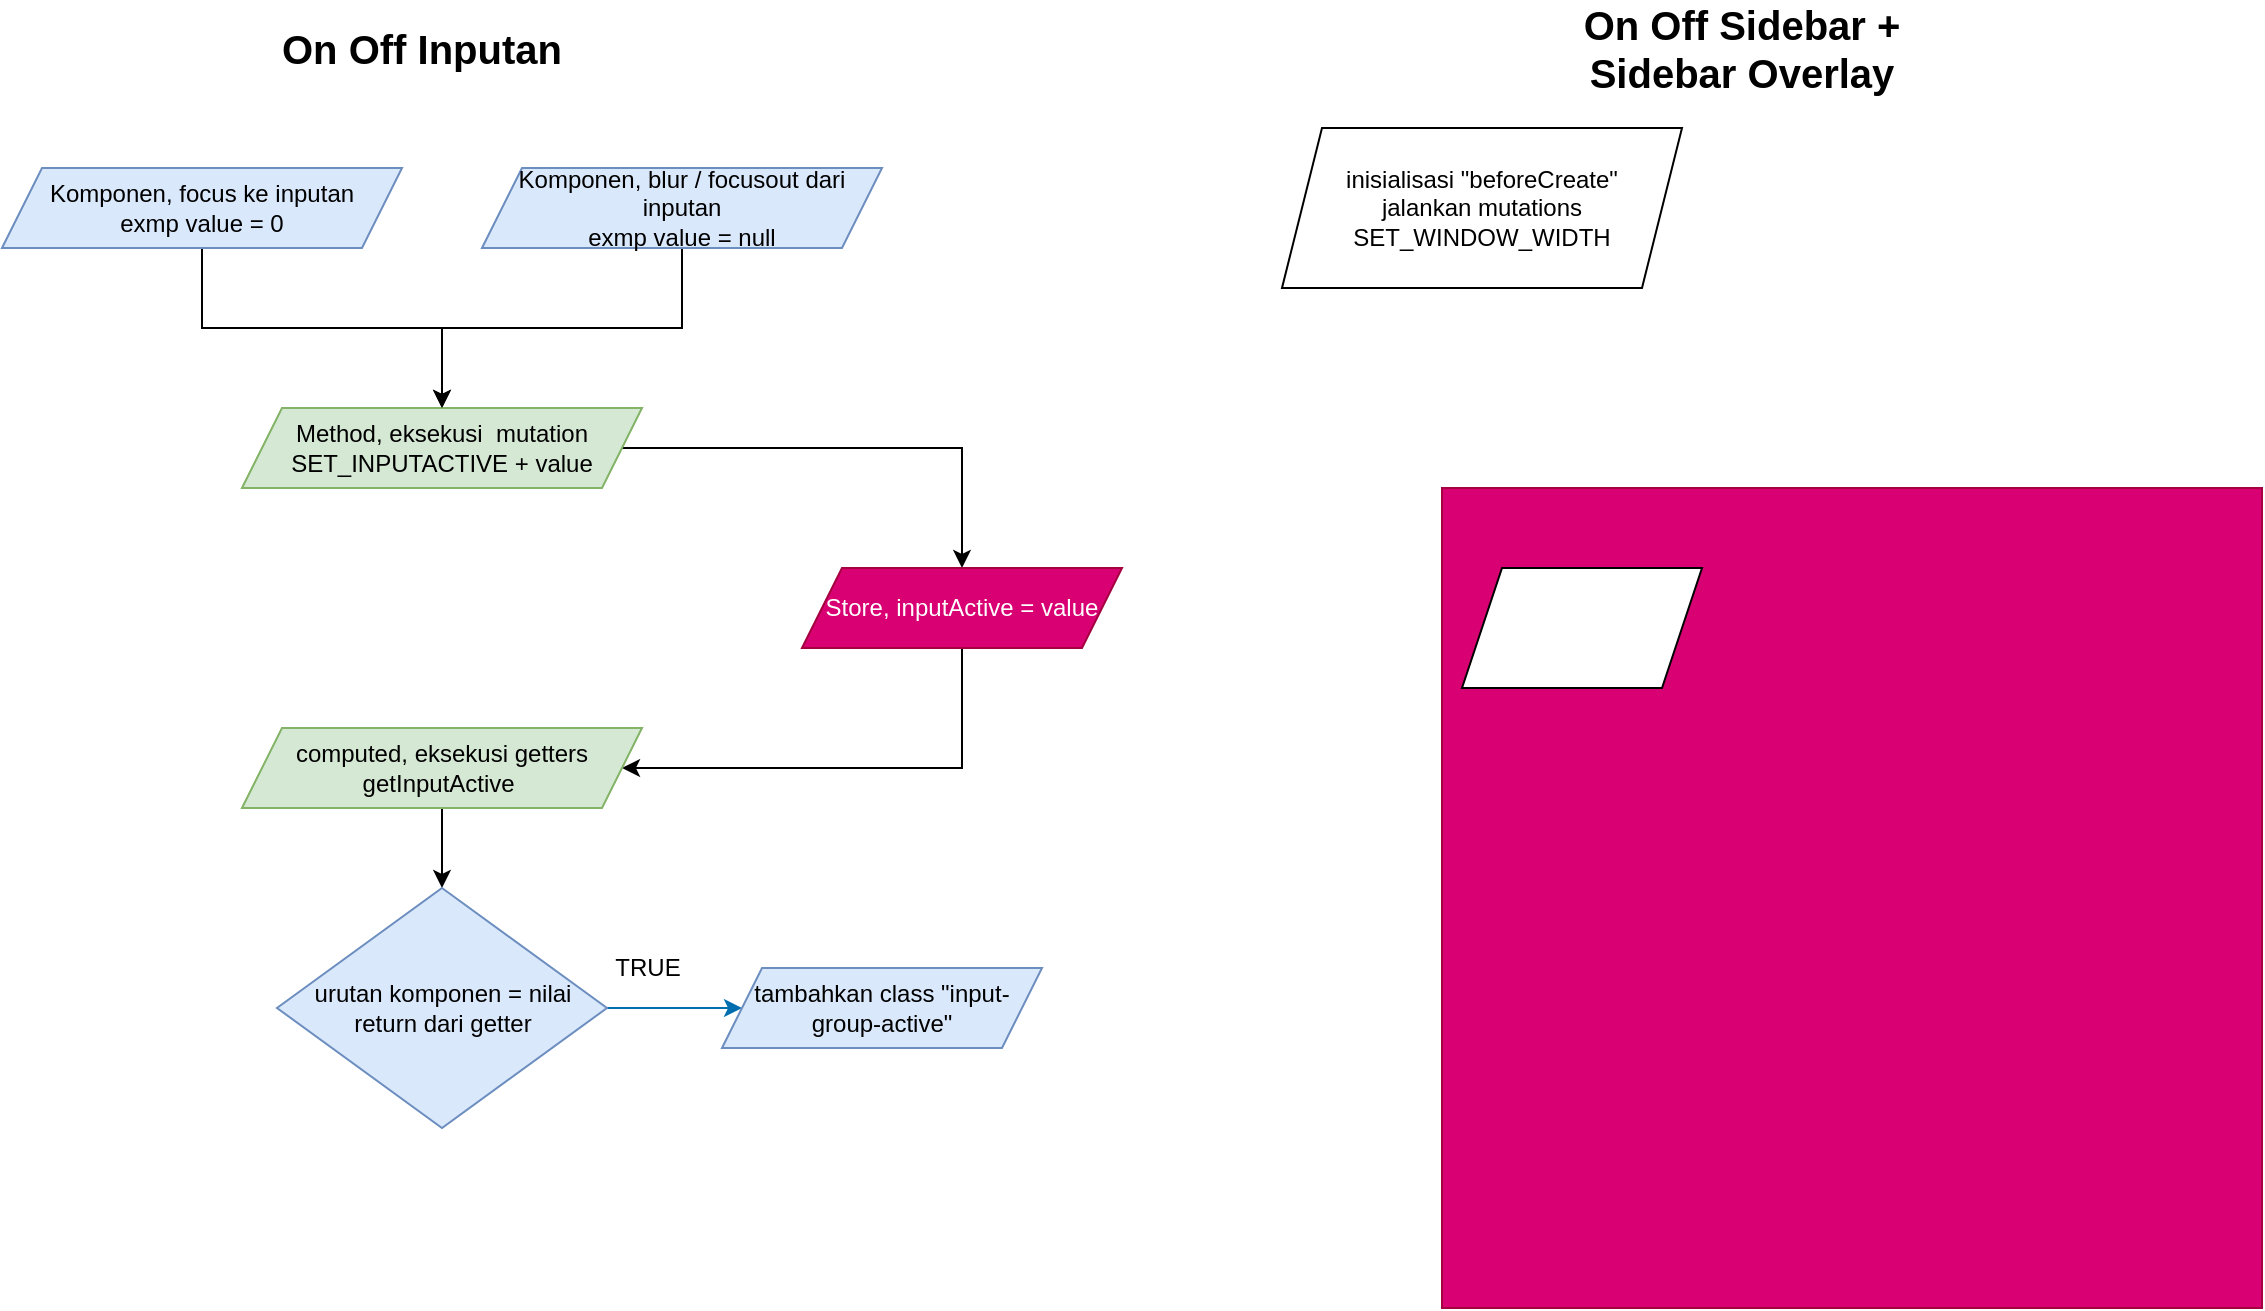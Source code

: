 <mxfile version="14.1.1" type="github">
  <diagram id="C5RBs43oDa-KdzZeNtuy" name="Page-1">
    <mxGraphModel dx="1422" dy="5450" grid="1" gridSize="10" guides="1" tooltips="1" connect="1" arrows="1" fold="1" page="1" pageScale="1" pageWidth="3300" pageHeight="4681" math="0" shadow="0">
      <root>
        <mxCell id="WIyWlLk6GJQsqaUBKTNV-0" />
        <mxCell id="WIyWlLk6GJQsqaUBKTNV-1" parent="WIyWlLk6GJQsqaUBKTNV-0" />
        <mxCell id="5iPoH2m3pFX1gwO1DY5G-3" value="" style="edgeStyle=orthogonalEdgeStyle;rounded=0;orthogonalLoop=1;jettySize=auto;html=1;" edge="1" parent="WIyWlLk6GJQsqaUBKTNV-1" source="5iPoH2m3pFX1gwO1DY5G-0" target="5iPoH2m3pFX1gwO1DY5G-2">
          <mxGeometry relative="1" as="geometry" />
        </mxCell>
        <mxCell id="5iPoH2m3pFX1gwO1DY5G-0" value="Komponen, focus ke inputan&lt;br&gt;exmp value = 0" style="shape=parallelogram;perimeter=parallelogramPerimeter;whiteSpace=wrap;html=1;fixedSize=1;fontFamily=Helvetica;fontSize=12;fontColor=#000000;align=center;strokeColor=#6c8ebf;fillColor=#dae8fc;" vertex="1" parent="WIyWlLk6GJQsqaUBKTNV-1">
          <mxGeometry x="40" y="80" width="200" height="40" as="geometry" />
        </mxCell>
        <mxCell id="5iPoH2m3pFX1gwO1DY5G-6" value="" style="edgeStyle=orthogonalEdgeStyle;rounded=0;orthogonalLoop=1;jettySize=auto;html=1;" edge="1" parent="WIyWlLk6GJQsqaUBKTNV-1" source="5iPoH2m3pFX1gwO1DY5G-2" target="5iPoH2m3pFX1gwO1DY5G-5">
          <mxGeometry relative="1" as="geometry">
            <Array as="points">
              <mxPoint x="520" y="220" />
            </Array>
          </mxGeometry>
        </mxCell>
        <mxCell id="5iPoH2m3pFX1gwO1DY5G-2" value="Method, eksekusi&amp;nbsp; mutation SET_INPUTACTIVE + value" style="shape=parallelogram;perimeter=parallelogramPerimeter;whiteSpace=wrap;html=1;fixedSize=1;fontFamily=Helvetica;fontSize=12;fontColor=#000000;align=center;strokeColor=#82b366;fillColor=#d5e8d4;" vertex="1" parent="WIyWlLk6GJQsqaUBKTNV-1">
          <mxGeometry x="160" y="200" width="200" height="40" as="geometry" />
        </mxCell>
        <mxCell id="5iPoH2m3pFX1gwO1DY5G-4" value="&lt;b&gt;&lt;font style=&quot;font-size: 20px&quot;&gt;On Off Inputan&lt;/font&gt;&lt;/b&gt;" style="text;html=1;strokeColor=none;fillColor=none;align=center;verticalAlign=middle;whiteSpace=wrap;rounded=0;" vertex="1" parent="WIyWlLk6GJQsqaUBKTNV-1">
          <mxGeometry x="150" width="200" height="40" as="geometry" />
        </mxCell>
        <mxCell id="5iPoH2m3pFX1gwO1DY5G-10" style="edgeStyle=orthogonalEdgeStyle;rounded=0;orthogonalLoop=1;jettySize=auto;html=1;exitX=0.5;exitY=1;exitDx=0;exitDy=0;" edge="1" parent="WIyWlLk6GJQsqaUBKTNV-1" source="5iPoH2m3pFX1gwO1DY5G-5" target="5iPoH2m3pFX1gwO1DY5G-9">
          <mxGeometry relative="1" as="geometry">
            <Array as="points">
              <mxPoint x="520" y="380" />
            </Array>
          </mxGeometry>
        </mxCell>
        <mxCell id="5iPoH2m3pFX1gwO1DY5G-5" value="Store, inputActive = value" style="shape=parallelogram;perimeter=parallelogramPerimeter;whiteSpace=wrap;html=1;fixedSize=1;fontFamily=Helvetica;fontSize=12;fontColor=#ffffff;align=center;strokeColor=#A50040;fillColor=#d80073;" vertex="1" parent="WIyWlLk6GJQsqaUBKTNV-1">
          <mxGeometry x="440" y="280" width="160" height="40" as="geometry" />
        </mxCell>
        <mxCell id="5iPoH2m3pFX1gwO1DY5G-8" style="edgeStyle=orthogonalEdgeStyle;rounded=0;orthogonalLoop=1;jettySize=auto;html=1;entryX=0.5;entryY=0;entryDx=0;entryDy=0;" edge="1" parent="WIyWlLk6GJQsqaUBKTNV-1" source="5iPoH2m3pFX1gwO1DY5G-7" target="5iPoH2m3pFX1gwO1DY5G-2">
          <mxGeometry relative="1" as="geometry" />
        </mxCell>
        <mxCell id="5iPoH2m3pFX1gwO1DY5G-7" value="Komponen, blur / focusout dari inputan&lt;br&gt;exmp value = null" style="shape=parallelogram;perimeter=parallelogramPerimeter;whiteSpace=wrap;html=1;fixedSize=1;fontFamily=Helvetica;fontSize=12;fontColor=#000000;align=center;strokeColor=#6c8ebf;fillColor=#dae8fc;" vertex="1" parent="WIyWlLk6GJQsqaUBKTNV-1">
          <mxGeometry x="280" y="80" width="200" height="40" as="geometry" />
        </mxCell>
        <mxCell id="5iPoH2m3pFX1gwO1DY5G-13" style="edgeStyle=orthogonalEdgeStyle;rounded=0;orthogonalLoop=1;jettySize=auto;html=1;exitX=0.5;exitY=1;exitDx=0;exitDy=0;entryX=0.5;entryY=0;entryDx=0;entryDy=0;" edge="1" parent="WIyWlLk6GJQsqaUBKTNV-1" source="5iPoH2m3pFX1gwO1DY5G-9" target="5iPoH2m3pFX1gwO1DY5G-12">
          <mxGeometry relative="1" as="geometry" />
        </mxCell>
        <mxCell id="5iPoH2m3pFX1gwO1DY5G-9" value="computed, eksekusi getters getInputActive&lt;span&gt;&amp;nbsp;&lt;/span&gt;" style="shape=parallelogram;perimeter=parallelogramPerimeter;whiteSpace=wrap;html=1;fixedSize=1;fontFamily=Helvetica;fontSize=12;fontColor=#000000;align=center;strokeColor=#82b366;fillColor=#d5e8d4;" vertex="1" parent="WIyWlLk6GJQsqaUBKTNV-1">
          <mxGeometry x="160" y="360" width="200" height="40" as="geometry" />
        </mxCell>
        <mxCell id="5iPoH2m3pFX1gwO1DY5G-15" style="edgeStyle=orthogonalEdgeStyle;rounded=0;orthogonalLoop=1;jettySize=auto;html=1;exitX=0.5;exitY=0;exitDx=0;exitDy=0;" edge="1" parent="WIyWlLk6GJQsqaUBKTNV-1" source="5iPoH2m3pFX1gwO1DY5G-12">
          <mxGeometry relative="1" as="geometry">
            <mxPoint x="260" y="440" as="targetPoint" />
          </mxGeometry>
        </mxCell>
        <mxCell id="5iPoH2m3pFX1gwO1DY5G-16" style="edgeStyle=orthogonalEdgeStyle;rounded=0;orthogonalLoop=1;jettySize=auto;html=1;exitX=1;exitY=0.5;exitDx=0;exitDy=0;entryX=0;entryY=0.5;entryDx=0;entryDy=0;fillColor=#1ba1e2;strokeColor=#006EAF;" edge="1" parent="WIyWlLk6GJQsqaUBKTNV-1" source="5iPoH2m3pFX1gwO1DY5G-12" target="5iPoH2m3pFX1gwO1DY5G-14">
          <mxGeometry relative="1" as="geometry" />
        </mxCell>
        <mxCell id="5iPoH2m3pFX1gwO1DY5G-12" value="urutan komponen = nilai return dari getter" style="rhombus;whiteSpace=wrap;html=1;fillColor=#dae8fc;strokeColor=#6c8ebf;" vertex="1" parent="WIyWlLk6GJQsqaUBKTNV-1">
          <mxGeometry x="177.5" y="440" width="165" height="120" as="geometry" />
        </mxCell>
        <mxCell id="5iPoH2m3pFX1gwO1DY5G-14" value="tambahkan class &quot;input-group-active&quot;" style="shape=parallelogram;perimeter=parallelogramPerimeter;whiteSpace=wrap;html=1;fixedSize=1;fontFamily=Helvetica;fontSize=12;align=center;strokeColor=#6c8ebf;fillColor=#dae8fc;" vertex="1" parent="WIyWlLk6GJQsqaUBKTNV-1">
          <mxGeometry x="400" y="480" width="160" height="40" as="geometry" />
        </mxCell>
        <mxCell id="5iPoH2m3pFX1gwO1DY5G-17" value="TRUE" style="text;html=1;strokeColor=none;fillColor=none;align=center;verticalAlign=middle;whiteSpace=wrap;rounded=0;" vertex="1" parent="WIyWlLk6GJQsqaUBKTNV-1">
          <mxGeometry x="342.5" y="470" width="40" height="20" as="geometry" />
        </mxCell>
        <mxCell id="5iPoH2m3pFX1gwO1DY5G-24" value="&lt;span style=&quot;font-size: 20px&quot;&gt;&lt;b&gt;On Off Sidebar + Sidebar Overlay&lt;/b&gt;&lt;/span&gt;" style="text;html=1;strokeColor=none;fillColor=none;align=center;verticalAlign=middle;whiteSpace=wrap;rounded=0;" vertex="1" parent="WIyWlLk6GJQsqaUBKTNV-1">
          <mxGeometry x="810" width="200" height="40" as="geometry" />
        </mxCell>
        <mxCell id="5iPoH2m3pFX1gwO1DY5G-25" value="inisialisasi &quot;beforeCreate&quot;&lt;br&gt;jalankan mutations SET_WINDOW_WIDTH" style="shape=parallelogram;perimeter=parallelogramPerimeter;whiteSpace=wrap;html=1;fixedSize=1;" vertex="1" parent="WIyWlLk6GJQsqaUBKTNV-1">
          <mxGeometry x="680" y="60" width="200" height="80" as="geometry" />
        </mxCell>
        <mxCell id="5iPoH2m3pFX1gwO1DY5G-27" value="" style="whiteSpace=wrap;html=1;aspect=fixed;fillColor=#d80073;strokeColor=#A50040;fontColor=#ffffff;" vertex="1" parent="WIyWlLk6GJQsqaUBKTNV-1">
          <mxGeometry x="760" y="240" width="410" height="410" as="geometry" />
        </mxCell>
        <mxCell id="5iPoH2m3pFX1gwO1DY5G-31" value="" style="shape=parallelogram;perimeter=parallelogramPerimeter;whiteSpace=wrap;html=1;fixedSize=1;" vertex="1" parent="WIyWlLk6GJQsqaUBKTNV-1">
          <mxGeometry x="770" y="280" width="120" height="60" as="geometry" />
        </mxCell>
      </root>
    </mxGraphModel>
  </diagram>
</mxfile>

